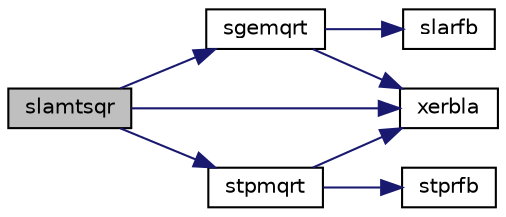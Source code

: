 digraph "slamtsqr"
{
 // LATEX_PDF_SIZE
  edge [fontname="Helvetica",fontsize="10",labelfontname="Helvetica",labelfontsize="10"];
  node [fontname="Helvetica",fontsize="10",shape=record];
  rankdir="LR";
  Node1 [label="slamtsqr",height=0.2,width=0.4,color="black", fillcolor="grey75", style="filled", fontcolor="black",tooltip="SLAMTSQR"];
  Node1 -> Node2 [color="midnightblue",fontsize="10",style="solid",fontname="Helvetica"];
  Node2 [label="sgemqrt",height=0.2,width=0.4,color="black", fillcolor="white", style="filled",URL="$sgemqrt_8f.html#a867bbfcb127db8f51ef22f7b29089ca7",tooltip="SGEMQRT"];
  Node2 -> Node3 [color="midnightblue",fontsize="10",style="solid",fontname="Helvetica"];
  Node3 [label="slarfb",height=0.2,width=0.4,color="black", fillcolor="white", style="filled",URL="$slarfb_8f.html#abd00c98d81aee1efa14e838bafa8078a",tooltip="SLARFB applies a block reflector or its transpose to a general rectangular matrix."];
  Node2 -> Node4 [color="midnightblue",fontsize="10",style="solid",fontname="Helvetica"];
  Node4 [label="xerbla",height=0.2,width=0.4,color="black", fillcolor="white", style="filled",URL="$xerbla_8f.html#a377ee61015baf8dea7770b3a404b1c07",tooltip="XERBLA"];
  Node1 -> Node5 [color="midnightblue",fontsize="10",style="solid",fontname="Helvetica"];
  Node5 [label="stpmqrt",height=0.2,width=0.4,color="black", fillcolor="white", style="filled",URL="$stpmqrt_8f.html#a47352c862183c6b03b47598070678a04",tooltip="STPMQRT"];
  Node5 -> Node6 [color="midnightblue",fontsize="10",style="solid",fontname="Helvetica"];
  Node6 [label="stprfb",height=0.2,width=0.4,color="black", fillcolor="white", style="filled",URL="$stprfb_8f.html#af633e78eeb9a85e068655abd15f04ca5",tooltip="STPRFB applies a real \"triangular-pentagonal\" block reflector to a real matrix, which is composed of ..."];
  Node5 -> Node4 [color="midnightblue",fontsize="10",style="solid",fontname="Helvetica"];
  Node1 -> Node4 [color="midnightblue",fontsize="10",style="solid",fontname="Helvetica"];
}
